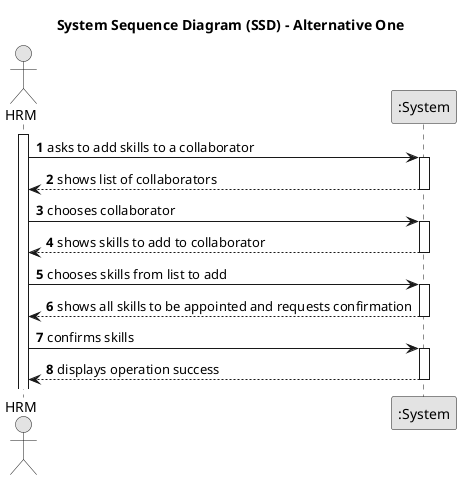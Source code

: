 @startuml
skinparam monochrome true
skinparam packageStyle rectangle
skinparam shadowing false

title System Sequence Diagram (SSD) - Alternative One

autonumber

actor "HRM" as Employee
participant ":System" as System

activate Employee

    Employee -> System : asks to add skills to a collaborator
    activate System

        System --> Employee : shows list of collaborators
    deactivate System

    Employee -> System : chooses collaborator
    activate System

        System --> Employee : shows skills to add to collaborator
    deactivate System

    Employee -> System : chooses skills from list to add
    activate System

        System --> Employee : shows all skills to be appointed and requests confirmation
    deactivate System

    Employee -> System : confirms skills
    activate System

        System --> Employee : displays operation success
    deactivate System

@enduml